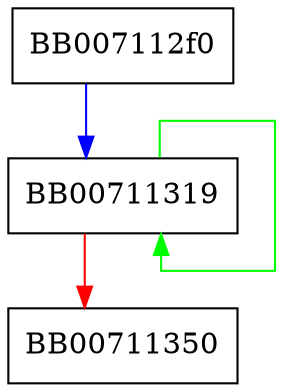 digraph _aesni_decrypt4 {
  node [shape="box"];
  graph [splines=ortho];
  BB007112f0 -> BB00711319 [color="blue"];
  BB00711319 -> BB00711319 [color="green"];
  BB00711319 -> BB00711350 [color="red"];
}